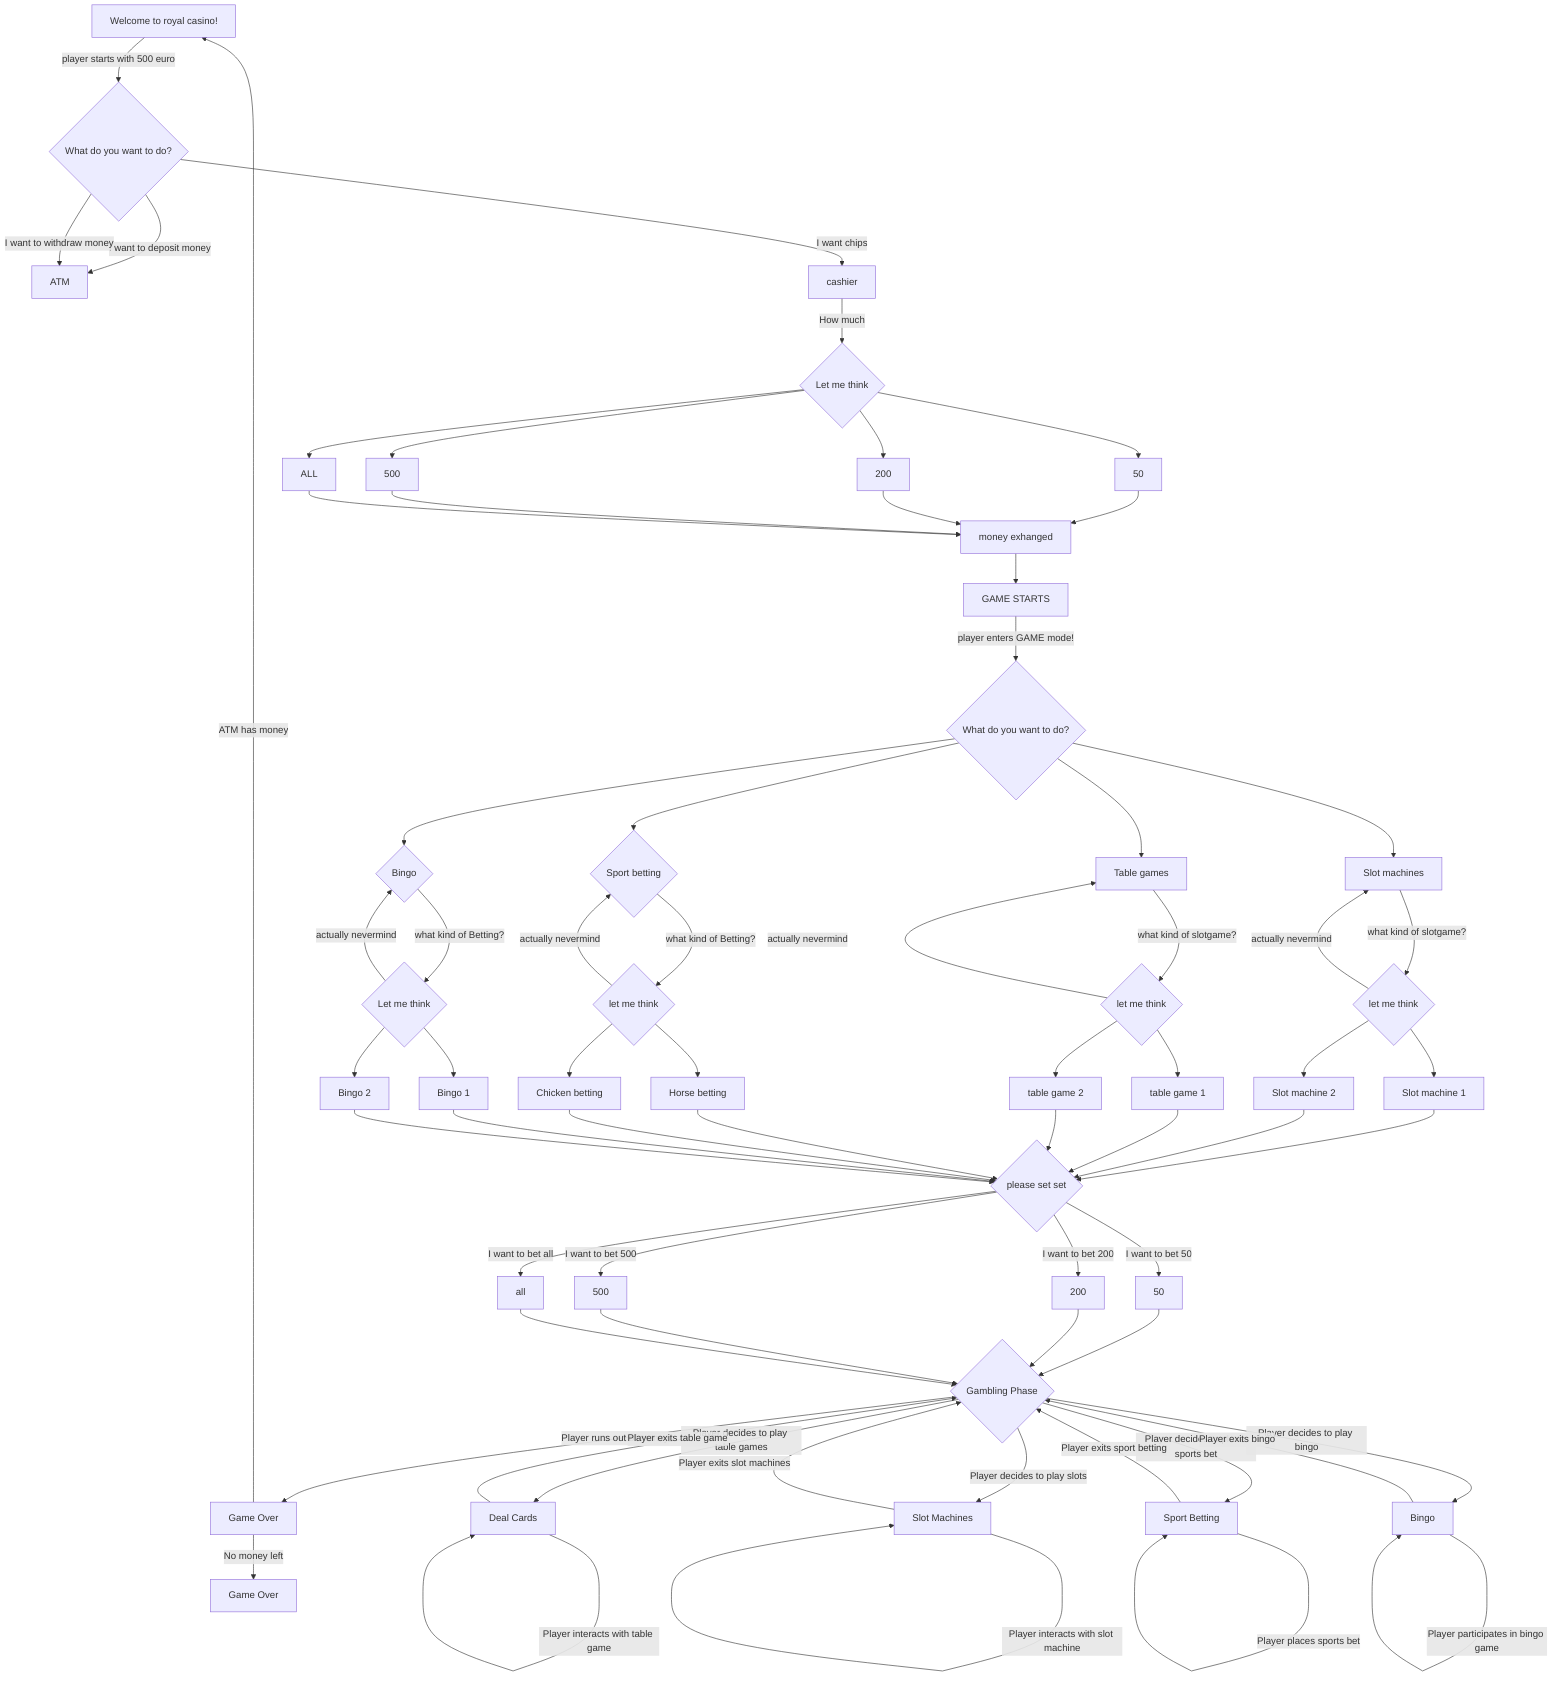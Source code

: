flowchart TD
    A[Welcome to royal casino!] -->|player starts with 500 euro| B{What do you want to do?}
    B -->|I want to deposit money| D[ATM]
    B -->|I want to withdraw money| D[ATM]

    B -->|I want chips| F[cashier]
    F -->|How much| G{Let me think}
    G -->H[50]
    G -->I[200]
    G -->J[500]
    G -->K[ALL]
    H --> L[money exhanged]
    I --> L[money exhanged]
    J --> L[money exhanged]
    K --> L[money exhanged]

    L --> M[GAME STARTS]


    M -->|player enters GAME mode!| BB{What do you want to do?}


    BB--> CC[Slot machines]
    CC--> |what kind of slotgame?| GG{let me think}
    GG--> |actually nevermind| CC[Slot machines]
    GG-->  HH[Slot machine 1]
    GG-->  II[Slot machine 2]

    BB--> DD[Table games]
    DD--> |what kind of slotgame?| JJ{let me think}
    JJ--> |actually nevermind| DD[Table games]
    JJ-->  KK[table game 1]
    JJ-->  LL[table game 2]



    BB--> EE[Sport betting]
    EE--> |what kind of Betting?| MM{let me think}
    MM--> |actually nevermind| EE{Sport betting}
    MM-->  NN[Horse betting]
    MM-->  OO[Chicken betting]


    BB--> FF[Bingo]
    FF--> |what kind of Betting?| PP{Let me think}
    PP-->|actually nevermind| FF{Bingo}
    PP--> QQ[Bingo 1]
    PP --> RR[Bingo 2]
   
    HH--> SS{please set set}
    II--> SS{please set set}
    KK--> SS{please set set}
    LL--> SS{please set set}
    NN--> SS{please set set}
    OO--> SS{please set set}
    QQ--> SS{please set set}
    RR--> SS{please set set}

    SS--> |I want to bet 50 | AAA[50]
    SS--> |I want to bet 200 | BBB[200]
    SS--> |I want to bet 500 | CCC[500]
    SS--> |I want to bet all | DDD[all]

    AAA--> EEE{gambling Phase}
    BBB--> EEE{gambling Phase}
    CCC--> EEE{gambling Phase}
    DDD--> EEE{gambling Phase}
 
    EEE{Gambling Phase} -->|Player decides to play table games| FFF[Deal Cards]
    EEE -->|Player decides to play slots| GGG[Slot Machines]
    EEE -->|Player decides to place sports bet| HHH[Sport Betting]
    EEE -->|Player decides to play bingo| III[Bingo]
    EEE -->|Player runs out of money| ZZZ[Game Over]

    FFF -->|Player interacts with table game| FFF
    FFF -->|Player exits table game| EEE
    GGG -->|Player interacts with slot machine| GGG
    GGG -->|Player exits slot machines| EEE
    HHH -->|Player places sports bet| HHH
    HHH -->|Player exits sport betting| EEE
    III -->|Player participates in bingo game| III
    III -->|Player exits bingo| EEE

    ZZZ -->|ATM has money| A
    ZZZ -->|No money left| GameOver[Game Over]